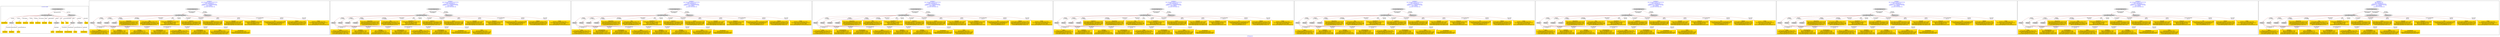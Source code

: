 digraph n0 {
fontcolor="blue"
remincross="true"
label="s06-npg.json"
subgraph cluster_0 {
label="1-correct model"
n2[style="filled",color="white",fillcolor="lightgray",label="CulturalHeritageObject2"];
n3[shape="plaintext",style="filled",fillcolor="gold",label="DateOfWork"];
n4[style="filled",color="white",fillcolor="lightgray",label="Person1"];
n5[shape="plaintext",style="filled",fillcolor="gold",label="Description"];
n6[shape="plaintext",style="filled",fillcolor="gold",label="Dimension"];
n7[shape="plaintext",style="filled",fillcolor="gold",label="Medium"];
n8[shape="plaintext",style="filled",fillcolor="gold",label="CreditLine"];
n9[shape="plaintext",style="filled",fillcolor="gold",label="Copyright"];
n10[shape="plaintext",style="filled",fillcolor="gold",label="Owner"];
n11[style="filled",color="white",fillcolor="lightgray",label="Concept2"];
n12[shape="plaintext",style="filled",fillcolor="gold",label="Title"];
n13[shape="plaintext",style="filled",fillcolor="gold",label="Ref"];
n14[style="filled",color="white",fillcolor="lightgray",label="Person2"];
n15[style="filled",color="white",fillcolor="lightgray",label="Concept3"];
n16[shape="plaintext",style="filled",fillcolor="gold",label="birthDate"];
n17[shape="plaintext",style="filled",fillcolor="gold",label="deathDate"];
n18[shape="plaintext",style="filled",fillcolor="gold",label="Artist"];
n19[shape="plaintext",style="filled",fillcolor="gold",label="sitterBirthDate"];
n20[shape="plaintext",style="filled",fillcolor="gold",label="sitterDeathDate"];
n21[shape="plaintext",style="filled",fillcolor="gold",label="values"];
n22[style="filled",color="white",fillcolor="lightgray",label="EuropeanaAggregation1"];
n23[style="filled",color="white",fillcolor="lightgray",label="WebResource2"];
n24[shape="plaintext",style="filled",fillcolor="gold",label="Image"];
n25[shape="plaintext",style="filled",fillcolor="gold",label="values"];
n26[shape="plaintext",style="filled",fillcolor="gold",label="Classification"];
}
subgraph cluster_1 {
label="candidate 0\nlink coherence:0.9583333333333334\nnode coherence:1.0\nconfidence:0.7326369869043619\nmapping score:0.688656773412565\ncost:23.96919\n-precision:0.96-recall:0.96"
n28[style="filled",color="white",fillcolor="lightgray",label="CulturalHeritageObject1"];
n29[style="filled",color="white",fillcolor="lightgray",label="Person1"];
n30[style="filled",color="white",fillcolor="lightgray",label="Person2"];
n31[style="filled",color="white",fillcolor="lightgray",label="Concept1"];
n32[style="filled",color="white",fillcolor="lightgray",label="Concept2"];
n33[style="filled",color="white",fillcolor="lightgray",label="EuropeanaAggregation1"];
n34[style="filled",color="white",fillcolor="lightgray",label="WebResource1"];
n35[shape="plaintext",style="filled",fillcolor="gold",label="sitterDeathDate\n[Person,dateOfDeath,0.422]\n[Person,dateOfBirth,0.412]\n[CulturalHeritageObject,created,0.087]\n[CulturalHeritageObject,extent,0.079]"];
n36[shape="plaintext",style="filled",fillcolor="gold",label="values\n[CulturalHeritageObject,title,0.543]\n[CulturalHeritageObject,description,0.213]\n[Person,nameOfThePerson,0.155]\n[CulturalHeritageObject,provenance,0.089]"];
n37[shape="plaintext",style="filled",fillcolor="gold",label="Artist\n[Person,nameOfThePerson,0.815]\n[CulturalHeritageObject,description,0.079]\n[CulturalHeritageObject,title,0.063]\n[CulturalHeritageObject,rights,0.044]"];
n38[shape="plaintext",style="filled",fillcolor="gold",label="Description\n[CulturalHeritageObject,description,0.814]\n[Person,biographicalInformation,0.138]\n[CulturalHeritageObject,provenance,0.027]\n[CulturalHeritageObject,title,0.021]"];
n39[shape="plaintext",style="filled",fillcolor="gold",label="values\n[Concept,prefLabel,0.931]\n[CulturalHeritageObject,description,0.056]\n[Person,biographicalInformation,0.008]\n[CulturalHeritageObject,title,0.005]"];
n40[shape="plaintext",style="filled",fillcolor="gold",label="Classification\n[Concept,prefLabel,0.819]\n[CulturalHeritageObject,description,0.091]\n[Person,biographicalInformation,0.09]"];
n41[shape="plaintext",style="filled",fillcolor="gold",label="Title\n[CulturalHeritageObject,title,0.707]\n[CulturalHeritageObject,description,0.14]\n[CulturalHeritageObject,provenance,0.08]\n[Person,nameOfThePerson,0.073]"];
n42[shape="plaintext",style="filled",fillcolor="gold",label="DateOfWork\n[CulturalHeritageObject,created,0.791]\n[Person,dateOfDeath,0.081]\n[Person,dateOfBirth,0.08]\n[CulturalHeritageObject,description,0.047]"];
n43[shape="plaintext",style="filled",fillcolor="gold",label="CreditLine\n[CulturalHeritageObject,provenance,0.602]\n[CulturalHeritageObject,rightsHolder,0.316]\n[CulturalHeritageObject,description,0.064]\n[CulturalHeritageObject,title,0.018]"];
n44[shape="plaintext",style="filled",fillcolor="gold",label="sitterBirthDate\n[Person,dateOfBirth,0.45]\n[Person,dateOfDeath,0.409]\n[CulturalHeritageObject,extent,0.08]\n[CulturalHeritageObject,created,0.061]"];
n45[shape="plaintext",style="filled",fillcolor="gold",label="Owner\n[CulturalHeritageObject,rightsHolder,0.536]\n[CulturalHeritageObject,provenance,0.406]\n[CulturalHeritageObject,description,0.045]\n[CulturalHeritageObject,title,0.014]"];
n46[shape="plaintext",style="filled",fillcolor="gold",label="Image\n[WebResource,classLink,0.976]\n[Document,columnSubClassOfLink,0.015]\n[Document,classLink,0.009]\n[CulturalHeritageObject,accessionNumber,0.0]"];
n47[shape="plaintext",style="filled",fillcolor="gold",label="Copyright\n[CulturalHeritageObject,rights,0.846]\n[Person,nameOfThePerson,0.084]\n[CulturalHeritageObject,provenance,0.04]\n[CulturalHeritageObject,description,0.03]"];
n48[shape="plaintext",style="filled",fillcolor="gold",label="Dimension\n[CulturalHeritageObject,extent,0.958]\n[Person,dateOfDeath,0.025]\n[Person,dateOfBirth,0.014]\n[Person,biographicalInformation,0.003]"];
n49[shape="plaintext",style="filled",fillcolor="gold",label="deathDate\n[Person,dateOfDeath,0.703]\n[Person,dateOfBirth,0.218]\n[CulturalHeritageObject,extent,0.039]\n[CulturalHeritageObject,created,0.039]"];
n50[shape="plaintext",style="filled",fillcolor="gold",label="Ref\n[CulturalHeritageObject,accessionNumber,0.999]\n[CulturalHeritageObject,rightsHolder,0.0]\n[CulturalHeritageObject,title,0.0]\n[Person,nameOfThePerson,0.0]"];
n51[shape="plaintext",style="filled",fillcolor="gold",label="Medium\n[CulturalHeritageObject,medium,0.892]\n[CulturalHeritageObject,description,0.103]\n[Person,biographicalInformation,0.004]\n[CulturalHeritageObject,extent,0.0]"];
n52[shape="plaintext",style="filled",fillcolor="gold",label="birthDate\n[Person,dateOfBirth,0.77]\n[Person,dateOfDeath,0.152]\n[CulturalHeritageObject,created,0.053]\n[CulturalHeritageObject,description,0.025]"];
}
subgraph cluster_2 {
label="candidate 1\nlink coherence:0.9583333333333334\nnode coherence:1.0\nconfidence:0.7326369869043619\nmapping score:0.688656773412565\ncost:23.96919\n-precision:0.88-recall:0.88"
n54[style="filled",color="white",fillcolor="lightgray",label="CulturalHeritageObject1"];
n55[style="filled",color="white",fillcolor="lightgray",label="Person1"];
n56[style="filled",color="white",fillcolor="lightgray",label="Person2"];
n57[style="filled",color="white",fillcolor="lightgray",label="Concept1"];
n58[style="filled",color="white",fillcolor="lightgray",label="Concept2"];
n59[style="filled",color="white",fillcolor="lightgray",label="EuropeanaAggregation1"];
n60[style="filled",color="white",fillcolor="lightgray",label="WebResource1"];
n61[shape="plaintext",style="filled",fillcolor="gold",label="sitterDeathDate\n[Person,dateOfDeath,0.422]\n[Person,dateOfBirth,0.412]\n[CulturalHeritageObject,created,0.087]\n[CulturalHeritageObject,extent,0.079]"];
n62[shape="plaintext",style="filled",fillcolor="gold",label="values\n[CulturalHeritageObject,title,0.543]\n[CulturalHeritageObject,description,0.213]\n[Person,nameOfThePerson,0.155]\n[CulturalHeritageObject,provenance,0.089]"];
n63[shape="plaintext",style="filled",fillcolor="gold",label="Artist\n[Person,nameOfThePerson,0.815]\n[CulturalHeritageObject,description,0.079]\n[CulturalHeritageObject,title,0.063]\n[CulturalHeritageObject,rights,0.044]"];
n64[shape="plaintext",style="filled",fillcolor="gold",label="Description\n[CulturalHeritageObject,description,0.814]\n[Person,biographicalInformation,0.138]\n[CulturalHeritageObject,provenance,0.027]\n[CulturalHeritageObject,title,0.021]"];
n65[shape="plaintext",style="filled",fillcolor="gold",label="Classification\n[Concept,prefLabel,0.819]\n[CulturalHeritageObject,description,0.091]\n[Person,biographicalInformation,0.09]"];
n66[shape="plaintext",style="filled",fillcolor="gold",label="values\n[Concept,prefLabel,0.931]\n[CulturalHeritageObject,description,0.056]\n[Person,biographicalInformation,0.008]\n[CulturalHeritageObject,title,0.005]"];
n67[shape="plaintext",style="filled",fillcolor="gold",label="Title\n[CulturalHeritageObject,title,0.707]\n[CulturalHeritageObject,description,0.14]\n[CulturalHeritageObject,provenance,0.08]\n[Person,nameOfThePerson,0.073]"];
n68[shape="plaintext",style="filled",fillcolor="gold",label="DateOfWork\n[CulturalHeritageObject,created,0.791]\n[Person,dateOfDeath,0.081]\n[Person,dateOfBirth,0.08]\n[CulturalHeritageObject,description,0.047]"];
n69[shape="plaintext",style="filled",fillcolor="gold",label="CreditLine\n[CulturalHeritageObject,provenance,0.602]\n[CulturalHeritageObject,rightsHolder,0.316]\n[CulturalHeritageObject,description,0.064]\n[CulturalHeritageObject,title,0.018]"];
n70[shape="plaintext",style="filled",fillcolor="gold",label="sitterBirthDate\n[Person,dateOfBirth,0.45]\n[Person,dateOfDeath,0.409]\n[CulturalHeritageObject,extent,0.08]\n[CulturalHeritageObject,created,0.061]"];
n71[shape="plaintext",style="filled",fillcolor="gold",label="Owner\n[CulturalHeritageObject,rightsHolder,0.536]\n[CulturalHeritageObject,provenance,0.406]\n[CulturalHeritageObject,description,0.045]\n[CulturalHeritageObject,title,0.014]"];
n72[shape="plaintext",style="filled",fillcolor="gold",label="Image\n[WebResource,classLink,0.976]\n[Document,columnSubClassOfLink,0.015]\n[Document,classLink,0.009]\n[CulturalHeritageObject,accessionNumber,0.0]"];
n73[shape="plaintext",style="filled",fillcolor="gold",label="Copyright\n[CulturalHeritageObject,rights,0.846]\n[Person,nameOfThePerson,0.084]\n[CulturalHeritageObject,provenance,0.04]\n[CulturalHeritageObject,description,0.03]"];
n74[shape="plaintext",style="filled",fillcolor="gold",label="Dimension\n[CulturalHeritageObject,extent,0.958]\n[Person,dateOfDeath,0.025]\n[Person,dateOfBirth,0.014]\n[Person,biographicalInformation,0.003]"];
n75[shape="plaintext",style="filled",fillcolor="gold",label="deathDate\n[Person,dateOfDeath,0.703]\n[Person,dateOfBirth,0.218]\n[CulturalHeritageObject,extent,0.039]\n[CulturalHeritageObject,created,0.039]"];
n76[shape="plaintext",style="filled",fillcolor="gold",label="Ref\n[CulturalHeritageObject,accessionNumber,0.999]\n[CulturalHeritageObject,rightsHolder,0.0]\n[CulturalHeritageObject,title,0.0]\n[Person,nameOfThePerson,0.0]"];
n77[shape="plaintext",style="filled",fillcolor="gold",label="Medium\n[CulturalHeritageObject,medium,0.892]\n[CulturalHeritageObject,description,0.103]\n[Person,biographicalInformation,0.004]\n[CulturalHeritageObject,extent,0.0]"];
n78[shape="plaintext",style="filled",fillcolor="gold",label="birthDate\n[Person,dateOfBirth,0.77]\n[Person,dateOfDeath,0.152]\n[CulturalHeritageObject,created,0.053]\n[CulturalHeritageObject,description,0.025]"];
}
subgraph cluster_3 {
label="candidate 2\nlink coherence:0.9583333333333334\nnode coherence:1.0\nconfidence:0.7326369869043619\nmapping score:0.688656773412565\ncost:23.96919\n-precision:0.96-recall:0.96"
n80[style="filled",color="white",fillcolor="lightgray",label="CulturalHeritageObject1"];
n81[style="filled",color="white",fillcolor="lightgray",label="Person1"];
n82[style="filled",color="white",fillcolor="lightgray",label="Person2"];
n83[style="filled",color="white",fillcolor="lightgray",label="Concept1"];
n84[style="filled",color="white",fillcolor="lightgray",label="Concept2"];
n85[style="filled",color="white",fillcolor="lightgray",label="EuropeanaAggregation1"];
n86[style="filled",color="white",fillcolor="lightgray",label="WebResource1"];
n87[shape="plaintext",style="filled",fillcolor="gold",label="Artist\n[Person,nameOfThePerson,0.815]\n[CulturalHeritageObject,description,0.079]\n[CulturalHeritageObject,title,0.063]\n[CulturalHeritageObject,rights,0.044]"];
n88[shape="plaintext",style="filled",fillcolor="gold",label="deathDate\n[Person,dateOfDeath,0.703]\n[Person,dateOfBirth,0.218]\n[CulturalHeritageObject,extent,0.039]\n[CulturalHeritageObject,created,0.039]"];
n89[shape="plaintext",style="filled",fillcolor="gold",label="values\n[CulturalHeritageObject,title,0.543]\n[CulturalHeritageObject,description,0.213]\n[Person,nameOfThePerson,0.155]\n[CulturalHeritageObject,provenance,0.089]"];
n90[shape="plaintext",style="filled",fillcolor="gold",label="Description\n[CulturalHeritageObject,description,0.814]\n[Person,biographicalInformation,0.138]\n[CulturalHeritageObject,provenance,0.027]\n[CulturalHeritageObject,title,0.021]"];
n91[shape="plaintext",style="filled",fillcolor="gold",label="values\n[Concept,prefLabel,0.931]\n[CulturalHeritageObject,description,0.056]\n[Person,biographicalInformation,0.008]\n[CulturalHeritageObject,title,0.005]"];
n92[shape="plaintext",style="filled",fillcolor="gold",label="Classification\n[Concept,prefLabel,0.819]\n[CulturalHeritageObject,description,0.091]\n[Person,biographicalInformation,0.09]"];
n93[shape="plaintext",style="filled",fillcolor="gold",label="Title\n[CulturalHeritageObject,title,0.707]\n[CulturalHeritageObject,description,0.14]\n[CulturalHeritageObject,provenance,0.08]\n[Person,nameOfThePerson,0.073]"];
n94[shape="plaintext",style="filled",fillcolor="gold",label="DateOfWork\n[CulturalHeritageObject,created,0.791]\n[Person,dateOfDeath,0.081]\n[Person,dateOfBirth,0.08]\n[CulturalHeritageObject,description,0.047]"];
n95[shape="plaintext",style="filled",fillcolor="gold",label="birthDate\n[Person,dateOfBirth,0.77]\n[Person,dateOfDeath,0.152]\n[CulturalHeritageObject,created,0.053]\n[CulturalHeritageObject,description,0.025]"];
n96[shape="plaintext",style="filled",fillcolor="gold",label="CreditLine\n[CulturalHeritageObject,provenance,0.602]\n[CulturalHeritageObject,rightsHolder,0.316]\n[CulturalHeritageObject,description,0.064]\n[CulturalHeritageObject,title,0.018]"];
n97[shape="plaintext",style="filled",fillcolor="gold",label="Owner\n[CulturalHeritageObject,rightsHolder,0.536]\n[CulturalHeritageObject,provenance,0.406]\n[CulturalHeritageObject,description,0.045]\n[CulturalHeritageObject,title,0.014]"];
n98[shape="plaintext",style="filled",fillcolor="gold",label="Image\n[WebResource,classLink,0.976]\n[Document,columnSubClassOfLink,0.015]\n[Document,classLink,0.009]\n[CulturalHeritageObject,accessionNumber,0.0]"];
n99[shape="plaintext",style="filled",fillcolor="gold",label="sitterDeathDate\n[Person,dateOfDeath,0.422]\n[Person,dateOfBirth,0.412]\n[CulturalHeritageObject,created,0.087]\n[CulturalHeritageObject,extent,0.079]"];
n100[shape="plaintext",style="filled",fillcolor="gold",label="Copyright\n[CulturalHeritageObject,rights,0.846]\n[Person,nameOfThePerson,0.084]\n[CulturalHeritageObject,provenance,0.04]\n[CulturalHeritageObject,description,0.03]"];
n101[shape="plaintext",style="filled",fillcolor="gold",label="Dimension\n[CulturalHeritageObject,extent,0.958]\n[Person,dateOfDeath,0.025]\n[Person,dateOfBirth,0.014]\n[Person,biographicalInformation,0.003]"];
n102[shape="plaintext",style="filled",fillcolor="gold",label="Ref\n[CulturalHeritageObject,accessionNumber,0.999]\n[CulturalHeritageObject,rightsHolder,0.0]\n[CulturalHeritageObject,title,0.0]\n[Person,nameOfThePerson,0.0]"];
n103[shape="plaintext",style="filled",fillcolor="gold",label="Medium\n[CulturalHeritageObject,medium,0.892]\n[CulturalHeritageObject,description,0.103]\n[Person,biographicalInformation,0.004]\n[CulturalHeritageObject,extent,0.0]"];
n104[shape="plaintext",style="filled",fillcolor="gold",label="sitterBirthDate\n[Person,dateOfBirth,0.45]\n[Person,dateOfDeath,0.409]\n[CulturalHeritageObject,extent,0.08]\n[CulturalHeritageObject,created,0.061]"];
}
subgraph cluster_4 {
label="candidate 3\nlink coherence:0.9583333333333334\nnode coherence:1.0\nconfidence:0.7326369869043619\nmapping score:0.688656773412565\ncost:23.96919\n-precision:0.88-recall:0.88"
n106[style="filled",color="white",fillcolor="lightgray",label="CulturalHeritageObject1"];
n107[style="filled",color="white",fillcolor="lightgray",label="Person1"];
n108[style="filled",color="white",fillcolor="lightgray",label="Person2"];
n109[style="filled",color="white",fillcolor="lightgray",label="Concept1"];
n110[style="filled",color="white",fillcolor="lightgray",label="Concept2"];
n111[style="filled",color="white",fillcolor="lightgray",label="EuropeanaAggregation1"];
n112[style="filled",color="white",fillcolor="lightgray",label="WebResource1"];
n113[shape="plaintext",style="filled",fillcolor="gold",label="Artist\n[Person,nameOfThePerson,0.815]\n[CulturalHeritageObject,description,0.079]\n[CulturalHeritageObject,title,0.063]\n[CulturalHeritageObject,rights,0.044]"];
n114[shape="plaintext",style="filled",fillcolor="gold",label="deathDate\n[Person,dateOfDeath,0.703]\n[Person,dateOfBirth,0.218]\n[CulturalHeritageObject,extent,0.039]\n[CulturalHeritageObject,created,0.039]"];
n115[shape="plaintext",style="filled",fillcolor="gold",label="values\n[CulturalHeritageObject,title,0.543]\n[CulturalHeritageObject,description,0.213]\n[Person,nameOfThePerson,0.155]\n[CulturalHeritageObject,provenance,0.089]"];
n116[shape="plaintext",style="filled",fillcolor="gold",label="Description\n[CulturalHeritageObject,description,0.814]\n[Person,biographicalInformation,0.138]\n[CulturalHeritageObject,provenance,0.027]\n[CulturalHeritageObject,title,0.021]"];
n117[shape="plaintext",style="filled",fillcolor="gold",label="Classification\n[Concept,prefLabel,0.819]\n[CulturalHeritageObject,description,0.091]\n[Person,biographicalInformation,0.09]"];
n118[shape="plaintext",style="filled",fillcolor="gold",label="values\n[Concept,prefLabel,0.931]\n[CulturalHeritageObject,description,0.056]\n[Person,biographicalInformation,0.008]\n[CulturalHeritageObject,title,0.005]"];
n119[shape="plaintext",style="filled",fillcolor="gold",label="Title\n[CulturalHeritageObject,title,0.707]\n[CulturalHeritageObject,description,0.14]\n[CulturalHeritageObject,provenance,0.08]\n[Person,nameOfThePerson,0.073]"];
n120[shape="plaintext",style="filled",fillcolor="gold",label="DateOfWork\n[CulturalHeritageObject,created,0.791]\n[Person,dateOfDeath,0.081]\n[Person,dateOfBirth,0.08]\n[CulturalHeritageObject,description,0.047]"];
n121[shape="plaintext",style="filled",fillcolor="gold",label="birthDate\n[Person,dateOfBirth,0.77]\n[Person,dateOfDeath,0.152]\n[CulturalHeritageObject,created,0.053]\n[CulturalHeritageObject,description,0.025]"];
n122[shape="plaintext",style="filled",fillcolor="gold",label="CreditLine\n[CulturalHeritageObject,provenance,0.602]\n[CulturalHeritageObject,rightsHolder,0.316]\n[CulturalHeritageObject,description,0.064]\n[CulturalHeritageObject,title,0.018]"];
n123[shape="plaintext",style="filled",fillcolor="gold",label="Owner\n[CulturalHeritageObject,rightsHolder,0.536]\n[CulturalHeritageObject,provenance,0.406]\n[CulturalHeritageObject,description,0.045]\n[CulturalHeritageObject,title,0.014]"];
n124[shape="plaintext",style="filled",fillcolor="gold",label="Image\n[WebResource,classLink,0.976]\n[Document,columnSubClassOfLink,0.015]\n[Document,classLink,0.009]\n[CulturalHeritageObject,accessionNumber,0.0]"];
n125[shape="plaintext",style="filled",fillcolor="gold",label="sitterDeathDate\n[Person,dateOfDeath,0.422]\n[Person,dateOfBirth,0.412]\n[CulturalHeritageObject,created,0.087]\n[CulturalHeritageObject,extent,0.079]"];
n126[shape="plaintext",style="filled",fillcolor="gold",label="Copyright\n[CulturalHeritageObject,rights,0.846]\n[Person,nameOfThePerson,0.084]\n[CulturalHeritageObject,provenance,0.04]\n[CulturalHeritageObject,description,0.03]"];
n127[shape="plaintext",style="filled",fillcolor="gold",label="Dimension\n[CulturalHeritageObject,extent,0.958]\n[Person,dateOfDeath,0.025]\n[Person,dateOfBirth,0.014]\n[Person,biographicalInformation,0.003]"];
n128[shape="plaintext",style="filled",fillcolor="gold",label="Ref\n[CulturalHeritageObject,accessionNumber,0.999]\n[CulturalHeritageObject,rightsHolder,0.0]\n[CulturalHeritageObject,title,0.0]\n[Person,nameOfThePerson,0.0]"];
n129[shape="plaintext",style="filled",fillcolor="gold",label="Medium\n[CulturalHeritageObject,medium,0.892]\n[CulturalHeritageObject,description,0.103]\n[Person,biographicalInformation,0.004]\n[CulturalHeritageObject,extent,0.0]"];
n130[shape="plaintext",style="filled",fillcolor="gold",label="sitterBirthDate\n[Person,dateOfBirth,0.45]\n[Person,dateOfDeath,0.409]\n[CulturalHeritageObject,extent,0.08]\n[CulturalHeritageObject,created,0.061]"];
}
subgraph cluster_5 {
label="candidate 4\nlink coherence:0.9583333333333334\nnode coherence:1.0\nconfidence:0.7326369869043619\nmapping score:0.688656773412565\ncost:23.96919\n-precision:0.96-recall:0.96"
n132[style="filled",color="white",fillcolor="lightgray",label="CulturalHeritageObject1"];
n133[style="filled",color="white",fillcolor="lightgray",label="Person1"];
n134[style="filled",color="white",fillcolor="lightgray",label="Person2"];
n135[style="filled",color="white",fillcolor="lightgray",label="Concept1"];
n136[style="filled",color="white",fillcolor="lightgray",label="Concept2"];
n137[style="filled",color="white",fillcolor="lightgray",label="EuropeanaAggregation1"];
n138[style="filled",color="white",fillcolor="lightgray",label="WebResource1"];
n139[shape="plaintext",style="filled",fillcolor="gold",label="sitterDeathDate\n[Person,dateOfDeath,0.422]\n[Person,dateOfBirth,0.412]\n[CulturalHeritageObject,created,0.087]\n[CulturalHeritageObject,extent,0.079]"];
n140[shape="plaintext",style="filled",fillcolor="gold",label="values\n[CulturalHeritageObject,title,0.543]\n[CulturalHeritageObject,description,0.213]\n[Person,nameOfThePerson,0.155]\n[CulturalHeritageObject,provenance,0.089]"];
n141[shape="plaintext",style="filled",fillcolor="gold",label="Artist\n[Person,nameOfThePerson,0.815]\n[CulturalHeritageObject,description,0.079]\n[CulturalHeritageObject,title,0.063]\n[CulturalHeritageObject,rights,0.044]"];
n142[shape="plaintext",style="filled",fillcolor="gold",label="CreditLine\n[CulturalHeritageObject,provenance,0.602]\n[CulturalHeritageObject,rightsHolder,0.316]\n[CulturalHeritageObject,description,0.064]\n[CulturalHeritageObject,title,0.018]"];
n143[shape="plaintext",style="filled",fillcolor="gold",label="Description\n[CulturalHeritageObject,description,0.814]\n[Person,biographicalInformation,0.138]\n[CulturalHeritageObject,provenance,0.027]\n[CulturalHeritageObject,title,0.021]"];
n144[shape="plaintext",style="filled",fillcolor="gold",label="values\n[Concept,prefLabel,0.931]\n[CulturalHeritageObject,description,0.056]\n[Person,biographicalInformation,0.008]\n[CulturalHeritageObject,title,0.005]"];
n145[shape="plaintext",style="filled",fillcolor="gold",label="Classification\n[Concept,prefLabel,0.819]\n[CulturalHeritageObject,description,0.091]\n[Person,biographicalInformation,0.09]"];
n146[shape="plaintext",style="filled",fillcolor="gold",label="Title\n[CulturalHeritageObject,title,0.707]\n[CulturalHeritageObject,description,0.14]\n[CulturalHeritageObject,provenance,0.08]\n[Person,nameOfThePerson,0.073]"];
n147[shape="plaintext",style="filled",fillcolor="gold",label="DateOfWork\n[CulturalHeritageObject,created,0.791]\n[Person,dateOfDeath,0.081]\n[Person,dateOfBirth,0.08]\n[CulturalHeritageObject,description,0.047]"];
n148[shape="plaintext",style="filled",fillcolor="gold",label="sitterBirthDate\n[Person,dateOfBirth,0.45]\n[Person,dateOfDeath,0.409]\n[CulturalHeritageObject,extent,0.08]\n[CulturalHeritageObject,created,0.061]"];
n149[shape="plaintext",style="filled",fillcolor="gold",label="Owner\n[CulturalHeritageObject,rightsHolder,0.536]\n[CulturalHeritageObject,provenance,0.406]\n[CulturalHeritageObject,description,0.045]\n[CulturalHeritageObject,title,0.014]"];
n150[shape="plaintext",style="filled",fillcolor="gold",label="Image\n[WebResource,classLink,0.976]\n[Document,columnSubClassOfLink,0.015]\n[Document,classLink,0.009]\n[CulturalHeritageObject,accessionNumber,0.0]"];
n151[shape="plaintext",style="filled",fillcolor="gold",label="Copyright\n[CulturalHeritageObject,rights,0.846]\n[Person,nameOfThePerson,0.084]\n[CulturalHeritageObject,provenance,0.04]\n[CulturalHeritageObject,description,0.03]"];
n152[shape="plaintext",style="filled",fillcolor="gold",label="Dimension\n[CulturalHeritageObject,extent,0.958]\n[Person,dateOfDeath,0.025]\n[Person,dateOfBirth,0.014]\n[Person,biographicalInformation,0.003]"];
n153[shape="plaintext",style="filled",fillcolor="gold",label="deathDate\n[Person,dateOfDeath,0.703]\n[Person,dateOfBirth,0.218]\n[CulturalHeritageObject,extent,0.039]\n[CulturalHeritageObject,created,0.039]"];
n154[shape="plaintext",style="filled",fillcolor="gold",label="Ref\n[CulturalHeritageObject,accessionNumber,0.999]\n[CulturalHeritageObject,rightsHolder,0.0]\n[CulturalHeritageObject,title,0.0]\n[Person,nameOfThePerson,0.0]"];
n155[shape="plaintext",style="filled",fillcolor="gold",label="Medium\n[CulturalHeritageObject,medium,0.892]\n[CulturalHeritageObject,description,0.103]\n[Person,biographicalInformation,0.004]\n[CulturalHeritageObject,extent,0.0]"];
n156[shape="plaintext",style="filled",fillcolor="gold",label="birthDate\n[Person,dateOfBirth,0.77]\n[Person,dateOfDeath,0.152]\n[CulturalHeritageObject,created,0.053]\n[CulturalHeritageObject,description,0.025]"];
}
subgraph cluster_6 {
label="candidate 5\nlink coherence:0.9583333333333334\nnode coherence:1.0\nconfidence:0.7326369869043619\nmapping score:0.688656773412565\ncost:23.96935\n-precision:0.96-recall:0.96"
n158[style="filled",color="white",fillcolor="lightgray",label="CulturalHeritageObject1"];
n159[style="filled",color="white",fillcolor="lightgray",label="Person1"];
n160[style="filled",color="white",fillcolor="lightgray",label="Person2"];
n161[style="filled",color="white",fillcolor="lightgray",label="Concept1"];
n162[style="filled",color="white",fillcolor="lightgray",label="Concept2"];
n163[style="filled",color="white",fillcolor="lightgray",label="EuropeanaAggregation1"];
n164[style="filled",color="white",fillcolor="lightgray",label="WebResource2"];
n165[shape="plaintext",style="filled",fillcolor="gold",label="sitterDeathDate\n[Person,dateOfDeath,0.422]\n[Person,dateOfBirth,0.412]\n[CulturalHeritageObject,created,0.087]\n[CulturalHeritageObject,extent,0.079]"];
n166[shape="plaintext",style="filled",fillcolor="gold",label="values\n[CulturalHeritageObject,title,0.543]\n[CulturalHeritageObject,description,0.213]\n[Person,nameOfThePerson,0.155]\n[CulturalHeritageObject,provenance,0.089]"];
n167[shape="plaintext",style="filled",fillcolor="gold",label="Artist\n[Person,nameOfThePerson,0.815]\n[CulturalHeritageObject,description,0.079]\n[CulturalHeritageObject,title,0.063]\n[CulturalHeritageObject,rights,0.044]"];
n168[shape="plaintext",style="filled",fillcolor="gold",label="Description\n[CulturalHeritageObject,description,0.814]\n[Person,biographicalInformation,0.138]\n[CulturalHeritageObject,provenance,0.027]\n[CulturalHeritageObject,title,0.021]"];
n169[shape="plaintext",style="filled",fillcolor="gold",label="values\n[Concept,prefLabel,0.931]\n[CulturalHeritageObject,description,0.056]\n[Person,biographicalInformation,0.008]\n[CulturalHeritageObject,title,0.005]"];
n170[shape="plaintext",style="filled",fillcolor="gold",label="Classification\n[Concept,prefLabel,0.819]\n[CulturalHeritageObject,description,0.091]\n[Person,biographicalInformation,0.09]"];
n171[shape="plaintext",style="filled",fillcolor="gold",label="Title\n[CulturalHeritageObject,title,0.707]\n[CulturalHeritageObject,description,0.14]\n[CulturalHeritageObject,provenance,0.08]\n[Person,nameOfThePerson,0.073]"];
n172[shape="plaintext",style="filled",fillcolor="gold",label="DateOfWork\n[CulturalHeritageObject,created,0.791]\n[Person,dateOfDeath,0.081]\n[Person,dateOfBirth,0.08]\n[CulturalHeritageObject,description,0.047]"];
n173[shape="plaintext",style="filled",fillcolor="gold",label="CreditLine\n[CulturalHeritageObject,provenance,0.602]\n[CulturalHeritageObject,rightsHolder,0.316]\n[CulturalHeritageObject,description,0.064]\n[CulturalHeritageObject,title,0.018]"];
n174[shape="plaintext",style="filled",fillcolor="gold",label="sitterBirthDate\n[Person,dateOfBirth,0.45]\n[Person,dateOfDeath,0.409]\n[CulturalHeritageObject,extent,0.08]\n[CulturalHeritageObject,created,0.061]"];
n175[shape="plaintext",style="filled",fillcolor="gold",label="Owner\n[CulturalHeritageObject,rightsHolder,0.536]\n[CulturalHeritageObject,provenance,0.406]\n[CulturalHeritageObject,description,0.045]\n[CulturalHeritageObject,title,0.014]"];
n176[shape="plaintext",style="filled",fillcolor="gold",label="Copyright\n[CulturalHeritageObject,rights,0.846]\n[Person,nameOfThePerson,0.084]\n[CulturalHeritageObject,provenance,0.04]\n[CulturalHeritageObject,description,0.03]"];
n177[shape="plaintext",style="filled",fillcolor="gold",label="Dimension\n[CulturalHeritageObject,extent,0.958]\n[Person,dateOfDeath,0.025]\n[Person,dateOfBirth,0.014]\n[Person,biographicalInformation,0.003]"];
n178[shape="plaintext",style="filled",fillcolor="gold",label="deathDate\n[Person,dateOfDeath,0.703]\n[Person,dateOfBirth,0.218]\n[CulturalHeritageObject,extent,0.039]\n[CulturalHeritageObject,created,0.039]"];
n179[shape="plaintext",style="filled",fillcolor="gold",label="Ref\n[CulturalHeritageObject,accessionNumber,0.999]\n[CulturalHeritageObject,rightsHolder,0.0]\n[CulturalHeritageObject,title,0.0]\n[Person,nameOfThePerson,0.0]"];
n180[shape="plaintext",style="filled",fillcolor="gold",label="Medium\n[CulturalHeritageObject,medium,0.892]\n[CulturalHeritageObject,description,0.103]\n[Person,biographicalInformation,0.004]\n[CulturalHeritageObject,extent,0.0]"];
n181[shape="plaintext",style="filled",fillcolor="gold",label="Image\n[WebResource,classLink,0.976]\n[Document,columnSubClassOfLink,0.015]\n[Document,classLink,0.009]\n[CulturalHeritageObject,accessionNumber,0.0]"];
n182[shape="plaintext",style="filled",fillcolor="gold",label="birthDate\n[Person,dateOfBirth,0.77]\n[Person,dateOfDeath,0.152]\n[CulturalHeritageObject,created,0.053]\n[CulturalHeritageObject,description,0.025]"];
}
subgraph cluster_7 {
label="candidate 6\nlink coherence:0.9583333333333334\nnode coherence:1.0\nconfidence:0.7326369869043619\nmapping score:0.688656773412565\ncost:23.96935\n-precision:0.88-recall:0.88"
n184[style="filled",color="white",fillcolor="lightgray",label="CulturalHeritageObject1"];
n185[style="filled",color="white",fillcolor="lightgray",label="Person1"];
n186[style="filled",color="white",fillcolor="lightgray",label="Person2"];
n187[style="filled",color="white",fillcolor="lightgray",label="Concept1"];
n188[style="filled",color="white",fillcolor="lightgray",label="Concept2"];
n189[style="filled",color="white",fillcolor="lightgray",label="EuropeanaAggregation1"];
n190[style="filled",color="white",fillcolor="lightgray",label="WebResource2"];
n191[shape="plaintext",style="filled",fillcolor="gold",label="sitterDeathDate\n[Person,dateOfDeath,0.422]\n[Person,dateOfBirth,0.412]\n[CulturalHeritageObject,created,0.087]\n[CulturalHeritageObject,extent,0.079]"];
n192[shape="plaintext",style="filled",fillcolor="gold",label="values\n[CulturalHeritageObject,title,0.543]\n[CulturalHeritageObject,description,0.213]\n[Person,nameOfThePerson,0.155]\n[CulturalHeritageObject,provenance,0.089]"];
n193[shape="plaintext",style="filled",fillcolor="gold",label="Artist\n[Person,nameOfThePerson,0.815]\n[CulturalHeritageObject,description,0.079]\n[CulturalHeritageObject,title,0.063]\n[CulturalHeritageObject,rights,0.044]"];
n194[shape="plaintext",style="filled",fillcolor="gold",label="Description\n[CulturalHeritageObject,description,0.814]\n[Person,biographicalInformation,0.138]\n[CulturalHeritageObject,provenance,0.027]\n[CulturalHeritageObject,title,0.021]"];
n195[shape="plaintext",style="filled",fillcolor="gold",label="Classification\n[Concept,prefLabel,0.819]\n[CulturalHeritageObject,description,0.091]\n[Person,biographicalInformation,0.09]"];
n196[shape="plaintext",style="filled",fillcolor="gold",label="values\n[Concept,prefLabel,0.931]\n[CulturalHeritageObject,description,0.056]\n[Person,biographicalInformation,0.008]\n[CulturalHeritageObject,title,0.005]"];
n197[shape="plaintext",style="filled",fillcolor="gold",label="Title\n[CulturalHeritageObject,title,0.707]\n[CulturalHeritageObject,description,0.14]\n[CulturalHeritageObject,provenance,0.08]\n[Person,nameOfThePerson,0.073]"];
n198[shape="plaintext",style="filled",fillcolor="gold",label="DateOfWork\n[CulturalHeritageObject,created,0.791]\n[Person,dateOfDeath,0.081]\n[Person,dateOfBirth,0.08]\n[CulturalHeritageObject,description,0.047]"];
n199[shape="plaintext",style="filled",fillcolor="gold",label="CreditLine\n[CulturalHeritageObject,provenance,0.602]\n[CulturalHeritageObject,rightsHolder,0.316]\n[CulturalHeritageObject,description,0.064]\n[CulturalHeritageObject,title,0.018]"];
n200[shape="plaintext",style="filled",fillcolor="gold",label="sitterBirthDate\n[Person,dateOfBirth,0.45]\n[Person,dateOfDeath,0.409]\n[CulturalHeritageObject,extent,0.08]\n[CulturalHeritageObject,created,0.061]"];
n201[shape="plaintext",style="filled",fillcolor="gold",label="Owner\n[CulturalHeritageObject,rightsHolder,0.536]\n[CulturalHeritageObject,provenance,0.406]\n[CulturalHeritageObject,description,0.045]\n[CulturalHeritageObject,title,0.014]"];
n202[shape="plaintext",style="filled",fillcolor="gold",label="Copyright\n[CulturalHeritageObject,rights,0.846]\n[Person,nameOfThePerson,0.084]\n[CulturalHeritageObject,provenance,0.04]\n[CulturalHeritageObject,description,0.03]"];
n203[shape="plaintext",style="filled",fillcolor="gold",label="Dimension\n[CulturalHeritageObject,extent,0.958]\n[Person,dateOfDeath,0.025]\n[Person,dateOfBirth,0.014]\n[Person,biographicalInformation,0.003]"];
n204[shape="plaintext",style="filled",fillcolor="gold",label="deathDate\n[Person,dateOfDeath,0.703]\n[Person,dateOfBirth,0.218]\n[CulturalHeritageObject,extent,0.039]\n[CulturalHeritageObject,created,0.039]"];
n205[shape="plaintext",style="filled",fillcolor="gold",label="Ref\n[CulturalHeritageObject,accessionNumber,0.999]\n[CulturalHeritageObject,rightsHolder,0.0]\n[CulturalHeritageObject,title,0.0]\n[Person,nameOfThePerson,0.0]"];
n206[shape="plaintext",style="filled",fillcolor="gold",label="Medium\n[CulturalHeritageObject,medium,0.892]\n[CulturalHeritageObject,description,0.103]\n[Person,biographicalInformation,0.004]\n[CulturalHeritageObject,extent,0.0]"];
n207[shape="plaintext",style="filled",fillcolor="gold",label="Image\n[WebResource,classLink,0.976]\n[Document,columnSubClassOfLink,0.015]\n[Document,classLink,0.009]\n[CulturalHeritageObject,accessionNumber,0.0]"];
n208[shape="plaintext",style="filled",fillcolor="gold",label="birthDate\n[Person,dateOfBirth,0.77]\n[Person,dateOfDeath,0.152]\n[CulturalHeritageObject,created,0.053]\n[CulturalHeritageObject,description,0.025]"];
}
subgraph cluster_8 {
label="candidate 7\nlink coherence:0.9583333333333334\nnode coherence:1.0\nconfidence:0.7326369869043619\nmapping score:0.688656773412565\ncost:23.96935\n-precision:0.96-recall:0.96"
n210[style="filled",color="white",fillcolor="lightgray",label="CulturalHeritageObject1"];
n211[style="filled",color="white",fillcolor="lightgray",label="Person1"];
n212[style="filled",color="white",fillcolor="lightgray",label="Person2"];
n213[style="filled",color="white",fillcolor="lightgray",label="Concept1"];
n214[style="filled",color="white",fillcolor="lightgray",label="Concept2"];
n215[style="filled",color="white",fillcolor="lightgray",label="EuropeanaAggregation1"];
n216[style="filled",color="white",fillcolor="lightgray",label="WebResource2"];
n217[shape="plaintext",style="filled",fillcolor="gold",label="Artist\n[Person,nameOfThePerson,0.815]\n[CulturalHeritageObject,description,0.079]\n[CulturalHeritageObject,title,0.063]\n[CulturalHeritageObject,rights,0.044]"];
n218[shape="plaintext",style="filled",fillcolor="gold",label="deathDate\n[Person,dateOfDeath,0.703]\n[Person,dateOfBirth,0.218]\n[CulturalHeritageObject,extent,0.039]\n[CulturalHeritageObject,created,0.039]"];
n219[shape="plaintext",style="filled",fillcolor="gold",label="values\n[CulturalHeritageObject,title,0.543]\n[CulturalHeritageObject,description,0.213]\n[Person,nameOfThePerson,0.155]\n[CulturalHeritageObject,provenance,0.089]"];
n220[shape="plaintext",style="filled",fillcolor="gold",label="Description\n[CulturalHeritageObject,description,0.814]\n[Person,biographicalInformation,0.138]\n[CulturalHeritageObject,provenance,0.027]\n[CulturalHeritageObject,title,0.021]"];
n221[shape="plaintext",style="filled",fillcolor="gold",label="values\n[Concept,prefLabel,0.931]\n[CulturalHeritageObject,description,0.056]\n[Person,biographicalInformation,0.008]\n[CulturalHeritageObject,title,0.005]"];
n222[shape="plaintext",style="filled",fillcolor="gold",label="Classification\n[Concept,prefLabel,0.819]\n[CulturalHeritageObject,description,0.091]\n[Person,biographicalInformation,0.09]"];
n223[shape="plaintext",style="filled",fillcolor="gold",label="Title\n[CulturalHeritageObject,title,0.707]\n[CulturalHeritageObject,description,0.14]\n[CulturalHeritageObject,provenance,0.08]\n[Person,nameOfThePerson,0.073]"];
n224[shape="plaintext",style="filled",fillcolor="gold",label="DateOfWork\n[CulturalHeritageObject,created,0.791]\n[Person,dateOfDeath,0.081]\n[Person,dateOfBirth,0.08]\n[CulturalHeritageObject,description,0.047]"];
n225[shape="plaintext",style="filled",fillcolor="gold",label="birthDate\n[Person,dateOfBirth,0.77]\n[Person,dateOfDeath,0.152]\n[CulturalHeritageObject,created,0.053]\n[CulturalHeritageObject,description,0.025]"];
n226[shape="plaintext",style="filled",fillcolor="gold",label="CreditLine\n[CulturalHeritageObject,provenance,0.602]\n[CulturalHeritageObject,rightsHolder,0.316]\n[CulturalHeritageObject,description,0.064]\n[CulturalHeritageObject,title,0.018]"];
n227[shape="plaintext",style="filled",fillcolor="gold",label="Owner\n[CulturalHeritageObject,rightsHolder,0.536]\n[CulturalHeritageObject,provenance,0.406]\n[CulturalHeritageObject,description,0.045]\n[CulturalHeritageObject,title,0.014]"];
n228[shape="plaintext",style="filled",fillcolor="gold",label="sitterDeathDate\n[Person,dateOfDeath,0.422]\n[Person,dateOfBirth,0.412]\n[CulturalHeritageObject,created,0.087]\n[CulturalHeritageObject,extent,0.079]"];
n229[shape="plaintext",style="filled",fillcolor="gold",label="Copyright\n[CulturalHeritageObject,rights,0.846]\n[Person,nameOfThePerson,0.084]\n[CulturalHeritageObject,provenance,0.04]\n[CulturalHeritageObject,description,0.03]"];
n230[shape="plaintext",style="filled",fillcolor="gold",label="Dimension\n[CulturalHeritageObject,extent,0.958]\n[Person,dateOfDeath,0.025]\n[Person,dateOfBirth,0.014]\n[Person,biographicalInformation,0.003]"];
n231[shape="plaintext",style="filled",fillcolor="gold",label="Ref\n[CulturalHeritageObject,accessionNumber,0.999]\n[CulturalHeritageObject,rightsHolder,0.0]\n[CulturalHeritageObject,title,0.0]\n[Person,nameOfThePerson,0.0]"];
n232[shape="plaintext",style="filled",fillcolor="gold",label="Medium\n[CulturalHeritageObject,medium,0.892]\n[CulturalHeritageObject,description,0.103]\n[Person,biographicalInformation,0.004]\n[CulturalHeritageObject,extent,0.0]"];
n233[shape="plaintext",style="filled",fillcolor="gold",label="Image\n[WebResource,classLink,0.976]\n[Document,columnSubClassOfLink,0.015]\n[Document,classLink,0.009]\n[CulturalHeritageObject,accessionNumber,0.0]"];
n234[shape="plaintext",style="filled",fillcolor="gold",label="sitterBirthDate\n[Person,dateOfBirth,0.45]\n[Person,dateOfDeath,0.409]\n[CulturalHeritageObject,extent,0.08]\n[CulturalHeritageObject,created,0.061]"];
}
subgraph cluster_9 {
label="candidate 8\nlink coherence:0.9583333333333334\nnode coherence:1.0\nconfidence:0.7326369869043619\nmapping score:0.688656773412565\ncost:23.96935\n-precision:0.88-recall:0.88"
n236[style="filled",color="white",fillcolor="lightgray",label="CulturalHeritageObject1"];
n237[style="filled",color="white",fillcolor="lightgray",label="Person1"];
n238[style="filled",color="white",fillcolor="lightgray",label="Person2"];
n239[style="filled",color="white",fillcolor="lightgray",label="Concept1"];
n240[style="filled",color="white",fillcolor="lightgray",label="Concept2"];
n241[style="filled",color="white",fillcolor="lightgray",label="EuropeanaAggregation1"];
n242[style="filled",color="white",fillcolor="lightgray",label="WebResource2"];
n243[shape="plaintext",style="filled",fillcolor="gold",label="Artist\n[Person,nameOfThePerson,0.815]\n[CulturalHeritageObject,description,0.079]\n[CulturalHeritageObject,title,0.063]\n[CulturalHeritageObject,rights,0.044]"];
n244[shape="plaintext",style="filled",fillcolor="gold",label="deathDate\n[Person,dateOfDeath,0.703]\n[Person,dateOfBirth,0.218]\n[CulturalHeritageObject,extent,0.039]\n[CulturalHeritageObject,created,0.039]"];
n245[shape="plaintext",style="filled",fillcolor="gold",label="values\n[CulturalHeritageObject,title,0.543]\n[CulturalHeritageObject,description,0.213]\n[Person,nameOfThePerson,0.155]\n[CulturalHeritageObject,provenance,0.089]"];
n246[shape="plaintext",style="filled",fillcolor="gold",label="Description\n[CulturalHeritageObject,description,0.814]\n[Person,biographicalInformation,0.138]\n[CulturalHeritageObject,provenance,0.027]\n[CulturalHeritageObject,title,0.021]"];
n247[shape="plaintext",style="filled",fillcolor="gold",label="Classification\n[Concept,prefLabel,0.819]\n[CulturalHeritageObject,description,0.091]\n[Person,biographicalInformation,0.09]"];
n248[shape="plaintext",style="filled",fillcolor="gold",label="values\n[Concept,prefLabel,0.931]\n[CulturalHeritageObject,description,0.056]\n[Person,biographicalInformation,0.008]\n[CulturalHeritageObject,title,0.005]"];
n249[shape="plaintext",style="filled",fillcolor="gold",label="Title\n[CulturalHeritageObject,title,0.707]\n[CulturalHeritageObject,description,0.14]\n[CulturalHeritageObject,provenance,0.08]\n[Person,nameOfThePerson,0.073]"];
n250[shape="plaintext",style="filled",fillcolor="gold",label="DateOfWork\n[CulturalHeritageObject,created,0.791]\n[Person,dateOfDeath,0.081]\n[Person,dateOfBirth,0.08]\n[CulturalHeritageObject,description,0.047]"];
n251[shape="plaintext",style="filled",fillcolor="gold",label="birthDate\n[Person,dateOfBirth,0.77]\n[Person,dateOfDeath,0.152]\n[CulturalHeritageObject,created,0.053]\n[CulturalHeritageObject,description,0.025]"];
n252[shape="plaintext",style="filled",fillcolor="gold",label="CreditLine\n[CulturalHeritageObject,provenance,0.602]\n[CulturalHeritageObject,rightsHolder,0.316]\n[CulturalHeritageObject,description,0.064]\n[CulturalHeritageObject,title,0.018]"];
n253[shape="plaintext",style="filled",fillcolor="gold",label="Owner\n[CulturalHeritageObject,rightsHolder,0.536]\n[CulturalHeritageObject,provenance,0.406]\n[CulturalHeritageObject,description,0.045]\n[CulturalHeritageObject,title,0.014]"];
n254[shape="plaintext",style="filled",fillcolor="gold",label="sitterDeathDate\n[Person,dateOfDeath,0.422]\n[Person,dateOfBirth,0.412]\n[CulturalHeritageObject,created,0.087]\n[CulturalHeritageObject,extent,0.079]"];
n255[shape="plaintext",style="filled",fillcolor="gold",label="Copyright\n[CulturalHeritageObject,rights,0.846]\n[Person,nameOfThePerson,0.084]\n[CulturalHeritageObject,provenance,0.04]\n[CulturalHeritageObject,description,0.03]"];
n256[shape="plaintext",style="filled",fillcolor="gold",label="Dimension\n[CulturalHeritageObject,extent,0.958]\n[Person,dateOfDeath,0.025]\n[Person,dateOfBirth,0.014]\n[Person,biographicalInformation,0.003]"];
n257[shape="plaintext",style="filled",fillcolor="gold",label="Ref\n[CulturalHeritageObject,accessionNumber,0.999]\n[CulturalHeritageObject,rightsHolder,0.0]\n[CulturalHeritageObject,title,0.0]\n[Person,nameOfThePerson,0.0]"];
n258[shape="plaintext",style="filled",fillcolor="gold",label="Medium\n[CulturalHeritageObject,medium,0.892]\n[CulturalHeritageObject,description,0.103]\n[Person,biographicalInformation,0.004]\n[CulturalHeritageObject,extent,0.0]"];
n259[shape="plaintext",style="filled",fillcolor="gold",label="Image\n[WebResource,classLink,0.976]\n[Document,columnSubClassOfLink,0.015]\n[Document,classLink,0.009]\n[CulturalHeritageObject,accessionNumber,0.0]"];
n260[shape="plaintext",style="filled",fillcolor="gold",label="sitterBirthDate\n[Person,dateOfBirth,0.45]\n[Person,dateOfDeath,0.409]\n[CulturalHeritageObject,extent,0.08]\n[CulturalHeritageObject,created,0.061]"];
}
subgraph cluster_10 {
label="candidate 9\nlink coherence:0.92\nnode coherence:1.0\nconfidence:0.7326369869043619\nmapping score:0.688656773412565\ncost:24.96394\n-precision:0.92-recall:0.96"
n262[style="filled",color="white",fillcolor="lightgray",label="CulturalHeritageObject1"];
n263[style="filled",color="white",fillcolor="lightgray",label="Person1"];
n264[style="filled",color="white",fillcolor="lightgray",label="Person2"];
n265[style="filled",color="white",fillcolor="lightgray",label="Concept1"];
n266[style="filled",color="white",fillcolor="lightgray",label="Concept2"];
n267[style="filled",color="white",fillcolor="lightgray",label="EuropeanaAggregation1"];
n268[style="filled",color="white",fillcolor="lightgray",label="CulturalHeritageObject2"];
n269[style="filled",color="white",fillcolor="lightgray",label="WebResource1"];
n270[shape="plaintext",style="filled",fillcolor="gold",label="sitterDeathDate\n[Person,dateOfDeath,0.422]\n[Person,dateOfBirth,0.412]\n[CulturalHeritageObject,created,0.087]\n[CulturalHeritageObject,extent,0.079]"];
n271[shape="plaintext",style="filled",fillcolor="gold",label="values\n[CulturalHeritageObject,title,0.543]\n[CulturalHeritageObject,description,0.213]\n[Person,nameOfThePerson,0.155]\n[CulturalHeritageObject,provenance,0.089]"];
n272[shape="plaintext",style="filled",fillcolor="gold",label="Artist\n[Person,nameOfThePerson,0.815]\n[CulturalHeritageObject,description,0.079]\n[CulturalHeritageObject,title,0.063]\n[CulturalHeritageObject,rights,0.044]"];
n273[shape="plaintext",style="filled",fillcolor="gold",label="Description\n[CulturalHeritageObject,description,0.814]\n[Person,biographicalInformation,0.138]\n[CulturalHeritageObject,provenance,0.027]\n[CulturalHeritageObject,title,0.021]"];
n274[shape="plaintext",style="filled",fillcolor="gold",label="values\n[Concept,prefLabel,0.931]\n[CulturalHeritageObject,description,0.056]\n[Person,biographicalInformation,0.008]\n[CulturalHeritageObject,title,0.005]"];
n275[shape="plaintext",style="filled",fillcolor="gold",label="Classification\n[Concept,prefLabel,0.819]\n[CulturalHeritageObject,description,0.091]\n[Person,biographicalInformation,0.09]"];
n276[shape="plaintext",style="filled",fillcolor="gold",label="Title\n[CulturalHeritageObject,title,0.707]\n[CulturalHeritageObject,description,0.14]\n[CulturalHeritageObject,provenance,0.08]\n[Person,nameOfThePerson,0.073]"];
n277[shape="plaintext",style="filled",fillcolor="gold",label="DateOfWork\n[CulturalHeritageObject,created,0.791]\n[Person,dateOfDeath,0.081]\n[Person,dateOfBirth,0.08]\n[CulturalHeritageObject,description,0.047]"];
n278[shape="plaintext",style="filled",fillcolor="gold",label="CreditLine\n[CulturalHeritageObject,provenance,0.602]\n[CulturalHeritageObject,rightsHolder,0.316]\n[CulturalHeritageObject,description,0.064]\n[CulturalHeritageObject,title,0.018]"];
n279[shape="plaintext",style="filled",fillcolor="gold",label="sitterBirthDate\n[Person,dateOfBirth,0.45]\n[Person,dateOfDeath,0.409]\n[CulturalHeritageObject,extent,0.08]\n[CulturalHeritageObject,created,0.061]"];
n280[shape="plaintext",style="filled",fillcolor="gold",label="Owner\n[CulturalHeritageObject,rightsHolder,0.536]\n[CulturalHeritageObject,provenance,0.406]\n[CulturalHeritageObject,description,0.045]\n[CulturalHeritageObject,title,0.014]"];
n281[shape="plaintext",style="filled",fillcolor="gold",label="Image\n[WebResource,classLink,0.976]\n[Document,columnSubClassOfLink,0.015]\n[Document,classLink,0.009]\n[CulturalHeritageObject,accessionNumber,0.0]"];
n282[shape="plaintext",style="filled",fillcolor="gold",label="Copyright\n[CulturalHeritageObject,rights,0.846]\n[Person,nameOfThePerson,0.084]\n[CulturalHeritageObject,provenance,0.04]\n[CulturalHeritageObject,description,0.03]"];
n283[shape="plaintext",style="filled",fillcolor="gold",label="Dimension\n[CulturalHeritageObject,extent,0.958]\n[Person,dateOfDeath,0.025]\n[Person,dateOfBirth,0.014]\n[Person,biographicalInformation,0.003]"];
n284[shape="plaintext",style="filled",fillcolor="gold",label="deathDate\n[Person,dateOfDeath,0.703]\n[Person,dateOfBirth,0.218]\n[CulturalHeritageObject,extent,0.039]\n[CulturalHeritageObject,created,0.039]"];
n285[shape="plaintext",style="filled",fillcolor="gold",label="Ref\n[CulturalHeritageObject,accessionNumber,0.999]\n[CulturalHeritageObject,rightsHolder,0.0]\n[CulturalHeritageObject,title,0.0]\n[Person,nameOfThePerson,0.0]"];
n286[shape="plaintext",style="filled",fillcolor="gold",label="Medium\n[CulturalHeritageObject,medium,0.892]\n[CulturalHeritageObject,description,0.103]\n[Person,biographicalInformation,0.004]\n[CulturalHeritageObject,extent,0.0]"];
n287[shape="plaintext",style="filled",fillcolor="gold",label="birthDate\n[Person,dateOfBirth,0.77]\n[Person,dateOfDeath,0.152]\n[CulturalHeritageObject,created,0.053]\n[CulturalHeritageObject,description,0.025]"];
}
n2 -> n3[color="brown",fontcolor="black",label="created"]
n2 -> n4[color="brown",fontcolor="black",label="creator"]
n2 -> n5[color="brown",fontcolor="black",label="description"]
n2 -> n6[color="brown",fontcolor="black",label="extent"]
n2 -> n7[color="brown",fontcolor="black",label="medium"]
n2 -> n8[color="brown",fontcolor="black",label="provenance"]
n2 -> n9[color="brown",fontcolor="black",label="rights"]
n2 -> n10[color="brown",fontcolor="black",label="rightsHolder"]
n2 -> n11[color="brown",fontcolor="black",label="subject"]
n2 -> n12[color="brown",fontcolor="black",label="title"]
n2 -> n13[color="brown",fontcolor="black",label="accessionNumber"]
n2 -> n14[color="brown",fontcolor="black",label="sitter"]
n2 -> n15[color="brown",fontcolor="black",label="hasType"]
n4 -> n16[color="brown",fontcolor="black",label="dateOfBirth"]
n4 -> n17[color="brown",fontcolor="black",label="dateOfDeath"]
n4 -> n18[color="brown",fontcolor="black",label="nameOfThePerson"]
n14 -> n19[color="brown",fontcolor="black",label="dateOfBirth"]
n14 -> n20[color="brown",fontcolor="black",label="dateOfDeath"]
n14 -> n21[color="brown",fontcolor="black",label="nameOfThePerson"]
n22 -> n2[color="brown",fontcolor="black",label="aggregatedCHO"]
n22 -> n23[color="brown",fontcolor="black",label="hasView"]
n23 -> n24[color="brown",fontcolor="black",label="classLink"]
n11 -> n25[color="brown",fontcolor="black",label="prefLabel"]
n15 -> n26[color="brown",fontcolor="black",label="prefLabel"]
n28 -> n29[color="brown",fontcolor="black",label="creator\nw=0.9929"]
n28 -> n30[color="brown",fontcolor="black",label="creator\nw=0.99379"]
n28 -> n31[color="brown",fontcolor="black",label="subject\nw=0.99951"]
n28 -> n32[color="brown",fontcolor="black",label="hasType\nw=0.99369"]
n33 -> n28[color="brown",fontcolor="black",label="aggregatedCHO\nw=0.99475"]
n33 -> n34[color="brown",fontcolor="black",label="hasView\nw=0.99455"]
n30 -> n35[color="brown",fontcolor="black",label="dateOfDeath\nw=1.0"]
n30 -> n36[color="brown",fontcolor="black",label="nameOfThePerson\nw=1.0"]
n29 -> n37[color="brown",fontcolor="black",label="nameOfThePerson\nw=1.0"]
n28 -> n38[color="brown",fontcolor="black",label="description\nw=1.0"]
n31 -> n39[color="brown",fontcolor="black",label="prefLabel\nw=1.0"]
n32 -> n40[color="brown",fontcolor="black",label="prefLabel\nw=1.0"]
n28 -> n41[color="brown",fontcolor="black",label="title\nw=1.0"]
n28 -> n42[color="brown",fontcolor="black",label="created\nw=1.0"]
n28 -> n43[color="brown",fontcolor="black",label="provenance\nw=1.0"]
n30 -> n44[color="brown",fontcolor="black",label="dateOfBirth\nw=1.0"]
n28 -> n45[color="brown",fontcolor="black",label="rightsHolder\nw=1.0"]
n34 -> n46[color="brown",fontcolor="black",label="classLink\nw=1.0"]
n28 -> n47[color="brown",fontcolor="black",label="rights\nw=1.0"]
n28 -> n48[color="brown",fontcolor="black",label="extent\nw=1.0"]
n29 -> n49[color="brown",fontcolor="black",label="dateOfDeath\nw=1.0"]
n28 -> n50[color="brown",fontcolor="black",label="accessionNumber\nw=1.0"]
n28 -> n51[color="brown",fontcolor="black",label="medium\nw=1.0"]
n29 -> n52[color="brown",fontcolor="black",label="dateOfBirth\nw=1.0"]
n54 -> n55[color="brown",fontcolor="black",label="creator\nw=0.9929"]
n54 -> n56[color="brown",fontcolor="black",label="creator\nw=0.99379"]
n54 -> n57[color="brown",fontcolor="black",label="subject\nw=0.99951"]
n54 -> n58[color="brown",fontcolor="black",label="hasType\nw=0.99369"]
n59 -> n54[color="brown",fontcolor="black",label="aggregatedCHO\nw=0.99475"]
n59 -> n60[color="brown",fontcolor="black",label="hasView\nw=0.99455"]
n56 -> n61[color="brown",fontcolor="black",label="dateOfDeath\nw=1.0"]
n56 -> n62[color="brown",fontcolor="black",label="nameOfThePerson\nw=1.0"]
n55 -> n63[color="brown",fontcolor="black",label="nameOfThePerson\nw=1.0"]
n54 -> n64[color="brown",fontcolor="black",label="description\nw=1.0"]
n57 -> n65[color="brown",fontcolor="black",label="prefLabel\nw=1.0"]
n58 -> n66[color="brown",fontcolor="black",label="prefLabel\nw=1.0"]
n54 -> n67[color="brown",fontcolor="black",label="title\nw=1.0"]
n54 -> n68[color="brown",fontcolor="black",label="created\nw=1.0"]
n54 -> n69[color="brown",fontcolor="black",label="provenance\nw=1.0"]
n56 -> n70[color="brown",fontcolor="black",label="dateOfBirth\nw=1.0"]
n54 -> n71[color="brown",fontcolor="black",label="rightsHolder\nw=1.0"]
n60 -> n72[color="brown",fontcolor="black",label="classLink\nw=1.0"]
n54 -> n73[color="brown",fontcolor="black",label="rights\nw=1.0"]
n54 -> n74[color="brown",fontcolor="black",label="extent\nw=1.0"]
n55 -> n75[color="brown",fontcolor="black",label="dateOfDeath\nw=1.0"]
n54 -> n76[color="brown",fontcolor="black",label="accessionNumber\nw=1.0"]
n54 -> n77[color="brown",fontcolor="black",label="medium\nw=1.0"]
n55 -> n78[color="brown",fontcolor="black",label="dateOfBirth\nw=1.0"]
n80 -> n81[color="brown",fontcolor="black",label="creator\nw=0.9929"]
n80 -> n82[color="brown",fontcolor="black",label="creator\nw=0.99379"]
n80 -> n83[color="brown",fontcolor="black",label="subject\nw=0.99951"]
n80 -> n84[color="brown",fontcolor="black",label="hasType\nw=0.99369"]
n85 -> n80[color="brown",fontcolor="black",label="aggregatedCHO\nw=0.99475"]
n85 -> n86[color="brown",fontcolor="black",label="hasView\nw=0.99455"]
n82 -> n87[color="brown",fontcolor="black",label="nameOfThePerson\nw=1.0"]
n82 -> n88[color="brown",fontcolor="black",label="dateOfDeath\nw=1.0"]
n81 -> n89[color="brown",fontcolor="black",label="nameOfThePerson\nw=1.0"]
n80 -> n90[color="brown",fontcolor="black",label="description\nw=1.0"]
n83 -> n91[color="brown",fontcolor="black",label="prefLabel\nw=1.0"]
n84 -> n92[color="brown",fontcolor="black",label="prefLabel\nw=1.0"]
n80 -> n93[color="brown",fontcolor="black",label="title\nw=1.0"]
n80 -> n94[color="brown",fontcolor="black",label="created\nw=1.0"]
n82 -> n95[color="brown",fontcolor="black",label="dateOfBirth\nw=1.0"]
n80 -> n96[color="brown",fontcolor="black",label="provenance\nw=1.0"]
n80 -> n97[color="brown",fontcolor="black",label="rightsHolder\nw=1.0"]
n86 -> n98[color="brown",fontcolor="black",label="classLink\nw=1.0"]
n81 -> n99[color="brown",fontcolor="black",label="dateOfDeath\nw=1.0"]
n80 -> n100[color="brown",fontcolor="black",label="rights\nw=1.0"]
n80 -> n101[color="brown",fontcolor="black",label="extent\nw=1.0"]
n80 -> n102[color="brown",fontcolor="black",label="accessionNumber\nw=1.0"]
n80 -> n103[color="brown",fontcolor="black",label="medium\nw=1.0"]
n81 -> n104[color="brown",fontcolor="black",label="dateOfBirth\nw=1.0"]
n106 -> n107[color="brown",fontcolor="black",label="creator\nw=0.9929"]
n106 -> n108[color="brown",fontcolor="black",label="creator\nw=0.99379"]
n106 -> n109[color="brown",fontcolor="black",label="subject\nw=0.99951"]
n106 -> n110[color="brown",fontcolor="black",label="hasType\nw=0.99369"]
n111 -> n106[color="brown",fontcolor="black",label="aggregatedCHO\nw=0.99475"]
n111 -> n112[color="brown",fontcolor="black",label="hasView\nw=0.99455"]
n108 -> n113[color="brown",fontcolor="black",label="nameOfThePerson\nw=1.0"]
n108 -> n114[color="brown",fontcolor="black",label="dateOfDeath\nw=1.0"]
n107 -> n115[color="brown",fontcolor="black",label="nameOfThePerson\nw=1.0"]
n106 -> n116[color="brown",fontcolor="black",label="description\nw=1.0"]
n109 -> n117[color="brown",fontcolor="black",label="prefLabel\nw=1.0"]
n110 -> n118[color="brown",fontcolor="black",label="prefLabel\nw=1.0"]
n106 -> n119[color="brown",fontcolor="black",label="title\nw=1.0"]
n106 -> n120[color="brown",fontcolor="black",label="created\nw=1.0"]
n108 -> n121[color="brown",fontcolor="black",label="dateOfBirth\nw=1.0"]
n106 -> n122[color="brown",fontcolor="black",label="provenance\nw=1.0"]
n106 -> n123[color="brown",fontcolor="black",label="rightsHolder\nw=1.0"]
n112 -> n124[color="brown",fontcolor="black",label="classLink\nw=1.0"]
n107 -> n125[color="brown",fontcolor="black",label="dateOfDeath\nw=1.0"]
n106 -> n126[color="brown",fontcolor="black",label="rights\nw=1.0"]
n106 -> n127[color="brown",fontcolor="black",label="extent\nw=1.0"]
n106 -> n128[color="brown",fontcolor="black",label="accessionNumber\nw=1.0"]
n106 -> n129[color="brown",fontcolor="black",label="medium\nw=1.0"]
n107 -> n130[color="brown",fontcolor="black",label="dateOfBirth\nw=1.0"]
n132 -> n133[color="brown",fontcolor="black",label="creator\nw=0.9929"]
n132 -> n134[color="brown",fontcolor="black",label="creator\nw=0.99379"]
n132 -> n135[color="brown",fontcolor="black",label="subject\nw=0.99951"]
n132 -> n136[color="brown",fontcolor="black",label="hasType\nw=0.99369"]
n137 -> n132[color="brown",fontcolor="black",label="aggregatedCHO\nw=0.99475"]
n137 -> n138[color="brown",fontcolor="black",label="hasView\nw=0.99455"]
n134 -> n139[color="brown",fontcolor="black",label="dateOfDeath\nw=1.0"]
n134 -> n140[color="brown",fontcolor="black",label="nameOfThePerson\nw=1.0"]
n133 -> n141[color="brown",fontcolor="black",label="nameOfThePerson\nw=1.0"]
n132 -> n142[color="brown",fontcolor="black",label="provenance\nw=1.0"]
n132 -> n143[color="brown",fontcolor="black",label="description\nw=1.0"]
n135 -> n144[color="brown",fontcolor="black",label="prefLabel\nw=1.0"]
n136 -> n145[color="brown",fontcolor="black",label="prefLabel\nw=1.0"]
n132 -> n146[color="brown",fontcolor="black",label="title\nw=1.0"]
n132 -> n147[color="brown",fontcolor="black",label="created\nw=1.0"]
n134 -> n148[color="brown",fontcolor="black",label="dateOfBirth\nw=1.0"]
n132 -> n149[color="brown",fontcolor="black",label="rightsHolder\nw=1.0"]
n138 -> n150[color="brown",fontcolor="black",label="classLink\nw=1.0"]
n132 -> n151[color="brown",fontcolor="black",label="rights\nw=1.0"]
n132 -> n152[color="brown",fontcolor="black",label="extent\nw=1.0"]
n133 -> n153[color="brown",fontcolor="black",label="dateOfDeath\nw=1.0"]
n132 -> n154[color="brown",fontcolor="black",label="accessionNumber\nw=1.0"]
n132 -> n155[color="brown",fontcolor="black",label="medium\nw=1.0"]
n133 -> n156[color="brown",fontcolor="black",label="dateOfBirth\nw=1.0"]
n158 -> n159[color="brown",fontcolor="black",label="creator\nw=0.9929"]
n158 -> n160[color="brown",fontcolor="black",label="creator\nw=0.99379"]
n158 -> n161[color="brown",fontcolor="black",label="subject\nw=0.99951"]
n158 -> n162[color="brown",fontcolor="black",label="hasType\nw=0.99369"]
n163 -> n158[color="brown",fontcolor="black",label="aggregatedCHO\nw=0.99475"]
n163 -> n164[color="brown",fontcolor="black",label="hasView\nw=0.99471"]
n160 -> n165[color="brown",fontcolor="black",label="dateOfDeath\nw=1.0"]
n160 -> n166[color="brown",fontcolor="black",label="nameOfThePerson\nw=1.0"]
n159 -> n167[color="brown",fontcolor="black",label="nameOfThePerson\nw=1.0"]
n158 -> n168[color="brown",fontcolor="black",label="description\nw=1.0"]
n161 -> n169[color="brown",fontcolor="black",label="prefLabel\nw=1.0"]
n162 -> n170[color="brown",fontcolor="black",label="prefLabel\nw=1.0"]
n158 -> n171[color="brown",fontcolor="black",label="title\nw=1.0"]
n158 -> n172[color="brown",fontcolor="black",label="created\nw=1.0"]
n158 -> n173[color="brown",fontcolor="black",label="provenance\nw=1.0"]
n160 -> n174[color="brown",fontcolor="black",label="dateOfBirth\nw=1.0"]
n158 -> n175[color="brown",fontcolor="black",label="rightsHolder\nw=1.0"]
n158 -> n176[color="brown",fontcolor="black",label="rights\nw=1.0"]
n158 -> n177[color="brown",fontcolor="black",label="extent\nw=1.0"]
n159 -> n178[color="brown",fontcolor="black",label="dateOfDeath\nw=1.0"]
n158 -> n179[color="brown",fontcolor="black",label="accessionNumber\nw=1.0"]
n158 -> n180[color="brown",fontcolor="black",label="medium\nw=1.0"]
n164 -> n181[color="brown",fontcolor="black",label="classLink\nw=1.0"]
n159 -> n182[color="brown",fontcolor="black",label="dateOfBirth\nw=1.0"]
n184 -> n185[color="brown",fontcolor="black",label="creator\nw=0.9929"]
n184 -> n186[color="brown",fontcolor="black",label="creator\nw=0.99379"]
n184 -> n187[color="brown",fontcolor="black",label="subject\nw=0.99951"]
n184 -> n188[color="brown",fontcolor="black",label="hasType\nw=0.99369"]
n189 -> n184[color="brown",fontcolor="black",label="aggregatedCHO\nw=0.99475"]
n189 -> n190[color="brown",fontcolor="black",label="hasView\nw=0.99471"]
n186 -> n191[color="brown",fontcolor="black",label="dateOfDeath\nw=1.0"]
n186 -> n192[color="brown",fontcolor="black",label="nameOfThePerson\nw=1.0"]
n185 -> n193[color="brown",fontcolor="black",label="nameOfThePerson\nw=1.0"]
n184 -> n194[color="brown",fontcolor="black",label="description\nw=1.0"]
n187 -> n195[color="brown",fontcolor="black",label="prefLabel\nw=1.0"]
n188 -> n196[color="brown",fontcolor="black",label="prefLabel\nw=1.0"]
n184 -> n197[color="brown",fontcolor="black",label="title\nw=1.0"]
n184 -> n198[color="brown",fontcolor="black",label="created\nw=1.0"]
n184 -> n199[color="brown",fontcolor="black",label="provenance\nw=1.0"]
n186 -> n200[color="brown",fontcolor="black",label="dateOfBirth\nw=1.0"]
n184 -> n201[color="brown",fontcolor="black",label="rightsHolder\nw=1.0"]
n184 -> n202[color="brown",fontcolor="black",label="rights\nw=1.0"]
n184 -> n203[color="brown",fontcolor="black",label="extent\nw=1.0"]
n185 -> n204[color="brown",fontcolor="black",label="dateOfDeath\nw=1.0"]
n184 -> n205[color="brown",fontcolor="black",label="accessionNumber\nw=1.0"]
n184 -> n206[color="brown",fontcolor="black",label="medium\nw=1.0"]
n190 -> n207[color="brown",fontcolor="black",label="classLink\nw=1.0"]
n185 -> n208[color="brown",fontcolor="black",label="dateOfBirth\nw=1.0"]
n210 -> n211[color="brown",fontcolor="black",label="creator\nw=0.9929"]
n210 -> n212[color="brown",fontcolor="black",label="creator\nw=0.99379"]
n210 -> n213[color="brown",fontcolor="black",label="subject\nw=0.99951"]
n210 -> n214[color="brown",fontcolor="black",label="hasType\nw=0.99369"]
n215 -> n210[color="brown",fontcolor="black",label="aggregatedCHO\nw=0.99475"]
n215 -> n216[color="brown",fontcolor="black",label="hasView\nw=0.99471"]
n212 -> n217[color="brown",fontcolor="black",label="nameOfThePerson\nw=1.0"]
n212 -> n218[color="brown",fontcolor="black",label="dateOfDeath\nw=1.0"]
n211 -> n219[color="brown",fontcolor="black",label="nameOfThePerson\nw=1.0"]
n210 -> n220[color="brown",fontcolor="black",label="description\nw=1.0"]
n213 -> n221[color="brown",fontcolor="black",label="prefLabel\nw=1.0"]
n214 -> n222[color="brown",fontcolor="black",label="prefLabel\nw=1.0"]
n210 -> n223[color="brown",fontcolor="black",label="title\nw=1.0"]
n210 -> n224[color="brown",fontcolor="black",label="created\nw=1.0"]
n212 -> n225[color="brown",fontcolor="black",label="dateOfBirth\nw=1.0"]
n210 -> n226[color="brown",fontcolor="black",label="provenance\nw=1.0"]
n210 -> n227[color="brown",fontcolor="black",label="rightsHolder\nw=1.0"]
n211 -> n228[color="brown",fontcolor="black",label="dateOfDeath\nw=1.0"]
n210 -> n229[color="brown",fontcolor="black",label="rights\nw=1.0"]
n210 -> n230[color="brown",fontcolor="black",label="extent\nw=1.0"]
n210 -> n231[color="brown",fontcolor="black",label="accessionNumber\nw=1.0"]
n210 -> n232[color="brown",fontcolor="black",label="medium\nw=1.0"]
n216 -> n233[color="brown",fontcolor="black",label="classLink\nw=1.0"]
n211 -> n234[color="brown",fontcolor="black",label="dateOfBirth\nw=1.0"]
n236 -> n237[color="brown",fontcolor="black",label="creator\nw=0.9929"]
n236 -> n238[color="brown",fontcolor="black",label="creator\nw=0.99379"]
n236 -> n239[color="brown",fontcolor="black",label="subject\nw=0.99951"]
n236 -> n240[color="brown",fontcolor="black",label="hasType\nw=0.99369"]
n241 -> n236[color="brown",fontcolor="black",label="aggregatedCHO\nw=0.99475"]
n241 -> n242[color="brown",fontcolor="black",label="hasView\nw=0.99471"]
n238 -> n243[color="brown",fontcolor="black",label="nameOfThePerson\nw=1.0"]
n238 -> n244[color="brown",fontcolor="black",label="dateOfDeath\nw=1.0"]
n237 -> n245[color="brown",fontcolor="black",label="nameOfThePerson\nw=1.0"]
n236 -> n246[color="brown",fontcolor="black",label="description\nw=1.0"]
n239 -> n247[color="brown",fontcolor="black",label="prefLabel\nw=1.0"]
n240 -> n248[color="brown",fontcolor="black",label="prefLabel\nw=1.0"]
n236 -> n249[color="brown",fontcolor="black",label="title\nw=1.0"]
n236 -> n250[color="brown",fontcolor="black",label="created\nw=1.0"]
n238 -> n251[color="brown",fontcolor="black",label="dateOfBirth\nw=1.0"]
n236 -> n252[color="brown",fontcolor="black",label="provenance\nw=1.0"]
n236 -> n253[color="brown",fontcolor="black",label="rightsHolder\nw=1.0"]
n237 -> n254[color="brown",fontcolor="black",label="dateOfDeath\nw=1.0"]
n236 -> n255[color="brown",fontcolor="black",label="rights\nw=1.0"]
n236 -> n256[color="brown",fontcolor="black",label="extent\nw=1.0"]
n236 -> n257[color="brown",fontcolor="black",label="accessionNumber\nw=1.0"]
n236 -> n258[color="brown",fontcolor="black",label="medium\nw=1.0"]
n242 -> n259[color="brown",fontcolor="black",label="classLink\nw=1.0"]
n237 -> n260[color="brown",fontcolor="black",label="dateOfBirth\nw=1.0"]
n262 -> n263[color="brown",fontcolor="black",label="creator\nw=0.9929"]
n262 -> n264[color="brown",fontcolor="black",label="creator\nw=0.99379"]
n262 -> n265[color="brown",fontcolor="black",label="subject\nw=0.99951"]
n262 -> n266[color="brown",fontcolor="black",label="hasType\nw=0.99369"]
n267 -> n262[color="brown",fontcolor="black",label="aggregatedCHO\nw=0.99475"]
n267 -> n268[color="brown",fontcolor="black",label="aggregatedCHO\nw=0.99475"]
n267 -> n269[color="brown",fontcolor="black",label="hasView\nw=0.99455"]
n264 -> n270[color="brown",fontcolor="black",label="dateOfDeath\nw=1.0"]
n264 -> n271[color="brown",fontcolor="black",label="nameOfThePerson\nw=1.0"]
n263 -> n272[color="brown",fontcolor="black",label="nameOfThePerson\nw=1.0"]
n262 -> n273[color="brown",fontcolor="black",label="description\nw=1.0"]
n265 -> n274[color="brown",fontcolor="black",label="prefLabel\nw=1.0"]
n266 -> n275[color="brown",fontcolor="black",label="prefLabel\nw=1.0"]
n262 -> n276[color="brown",fontcolor="black",label="title\nw=1.0"]
n262 -> n277[color="brown",fontcolor="black",label="created\nw=1.0"]
n262 -> n278[color="brown",fontcolor="black",label="provenance\nw=1.0"]
n264 -> n279[color="brown",fontcolor="black",label="dateOfBirth\nw=1.0"]
n262 -> n280[color="brown",fontcolor="black",label="rightsHolder\nw=1.0"]
n269 -> n281[color="brown",fontcolor="black",label="classLink\nw=1.0"]
n262 -> n282[color="brown",fontcolor="black",label="rights\nw=1.0"]
n262 -> n283[color="brown",fontcolor="black",label="extent\nw=1.0"]
n263 -> n284[color="brown",fontcolor="black",label="dateOfDeath\nw=1.0"]
n262 -> n285[color="brown",fontcolor="black",label="accessionNumber\nw=1.0"]
n262 -> n286[color="brown",fontcolor="black",label="medium\nw=1.0"]
n263 -> n287[color="brown",fontcolor="black",label="dateOfBirth\nw=1.0"]
}
